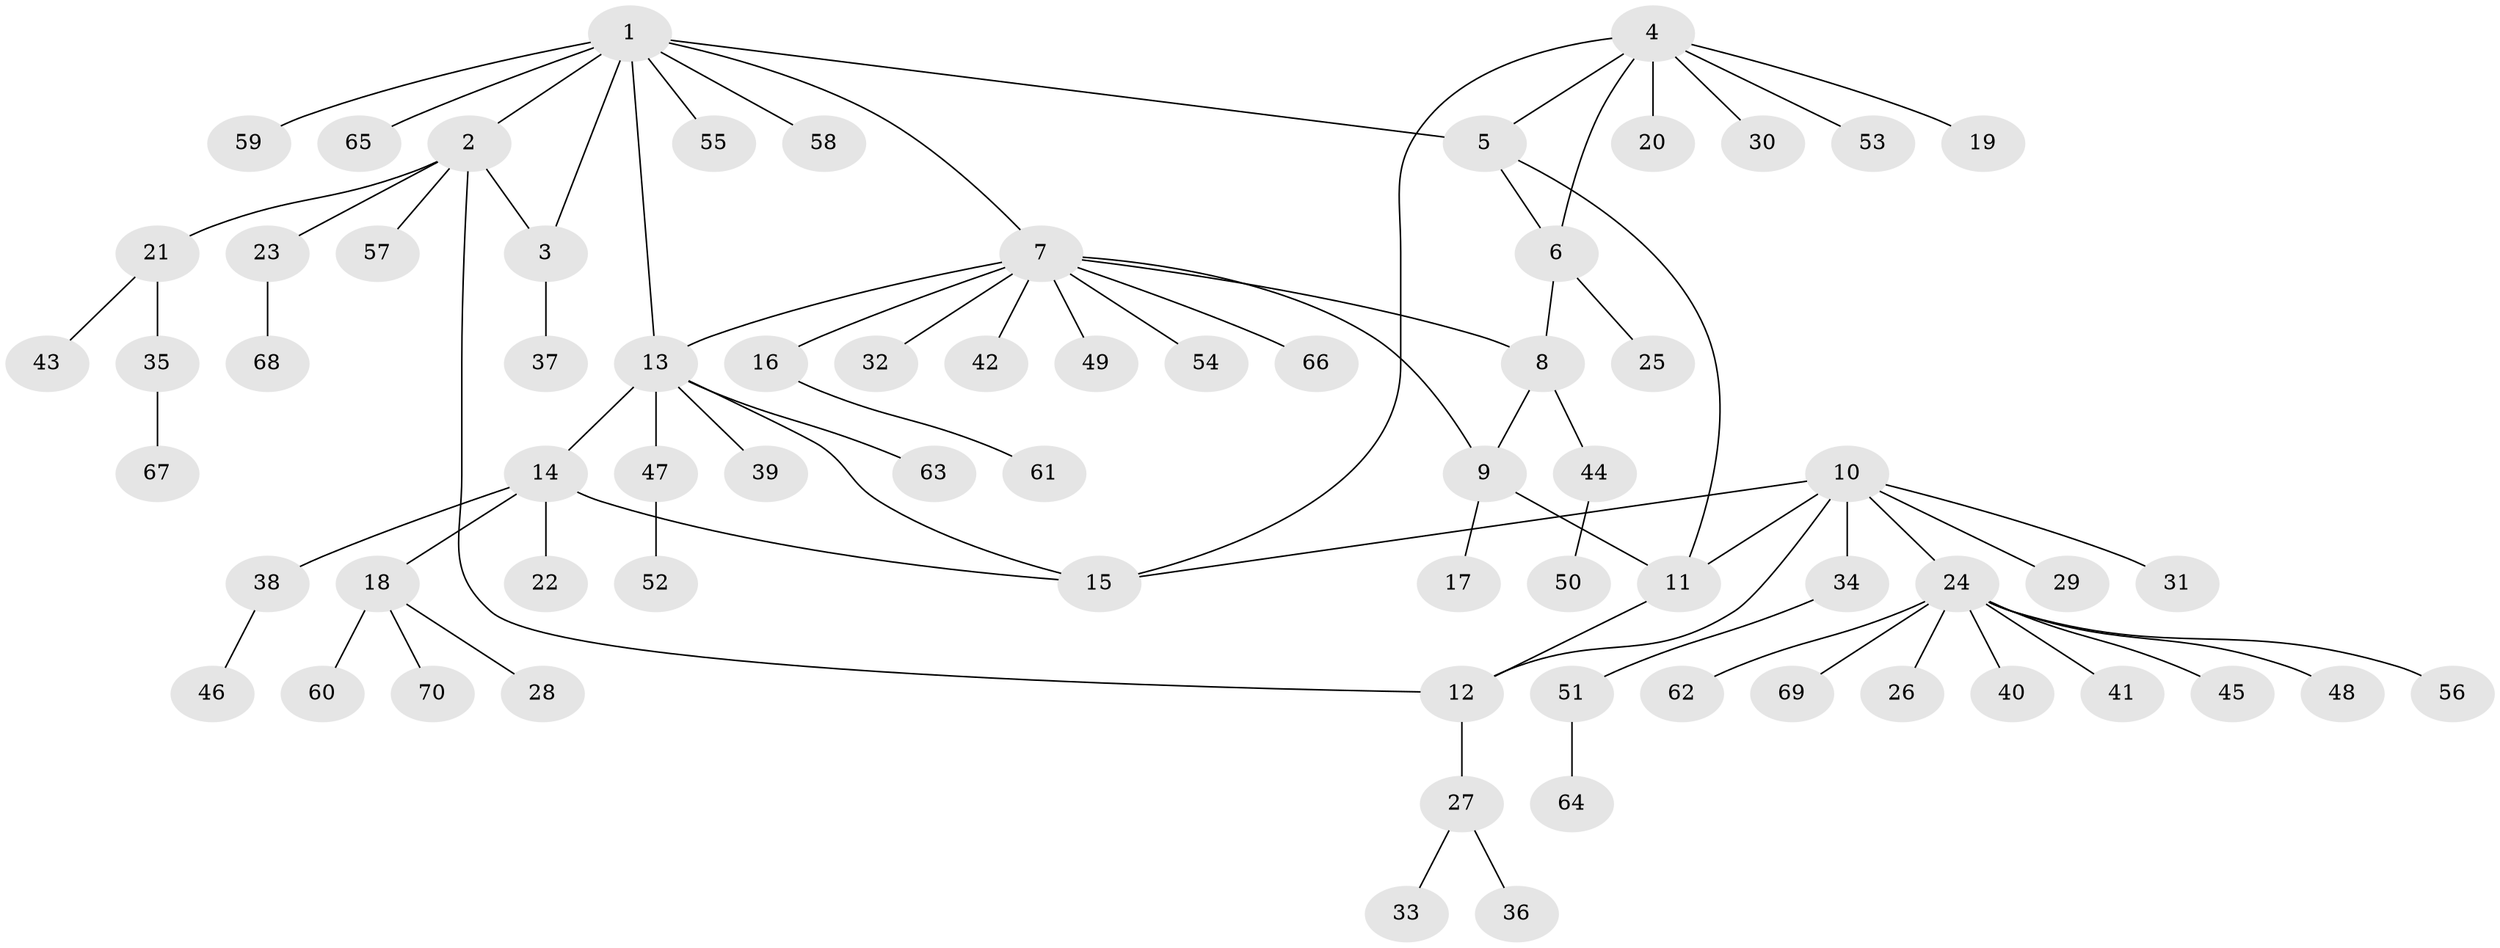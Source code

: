 // Generated by graph-tools (version 1.1) at 2025/50/03/09/25 03:50:34]
// undirected, 70 vertices, 80 edges
graph export_dot {
graph [start="1"]
  node [color=gray90,style=filled];
  1;
  2;
  3;
  4;
  5;
  6;
  7;
  8;
  9;
  10;
  11;
  12;
  13;
  14;
  15;
  16;
  17;
  18;
  19;
  20;
  21;
  22;
  23;
  24;
  25;
  26;
  27;
  28;
  29;
  30;
  31;
  32;
  33;
  34;
  35;
  36;
  37;
  38;
  39;
  40;
  41;
  42;
  43;
  44;
  45;
  46;
  47;
  48;
  49;
  50;
  51;
  52;
  53;
  54;
  55;
  56;
  57;
  58;
  59;
  60;
  61;
  62;
  63;
  64;
  65;
  66;
  67;
  68;
  69;
  70;
  1 -- 2;
  1 -- 3;
  1 -- 5;
  1 -- 7;
  1 -- 13;
  1 -- 55;
  1 -- 58;
  1 -- 59;
  1 -- 65;
  2 -- 3;
  2 -- 12;
  2 -- 21;
  2 -- 23;
  2 -- 57;
  3 -- 37;
  4 -- 5;
  4 -- 6;
  4 -- 15;
  4 -- 19;
  4 -- 20;
  4 -- 30;
  4 -- 53;
  5 -- 6;
  5 -- 11;
  6 -- 8;
  6 -- 25;
  7 -- 8;
  7 -- 9;
  7 -- 13;
  7 -- 16;
  7 -- 32;
  7 -- 42;
  7 -- 49;
  7 -- 54;
  7 -- 66;
  8 -- 9;
  8 -- 44;
  9 -- 11;
  9 -- 17;
  10 -- 11;
  10 -- 12;
  10 -- 15;
  10 -- 24;
  10 -- 29;
  10 -- 31;
  10 -- 34;
  11 -- 12;
  12 -- 27;
  13 -- 14;
  13 -- 15;
  13 -- 39;
  13 -- 47;
  13 -- 63;
  14 -- 15;
  14 -- 18;
  14 -- 22;
  14 -- 38;
  16 -- 61;
  18 -- 28;
  18 -- 60;
  18 -- 70;
  21 -- 35;
  21 -- 43;
  23 -- 68;
  24 -- 26;
  24 -- 40;
  24 -- 41;
  24 -- 45;
  24 -- 48;
  24 -- 56;
  24 -- 62;
  24 -- 69;
  27 -- 33;
  27 -- 36;
  34 -- 51;
  35 -- 67;
  38 -- 46;
  44 -- 50;
  47 -- 52;
  51 -- 64;
}
